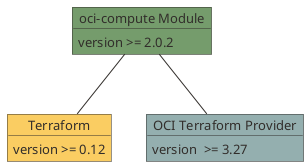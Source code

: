 @startuml

skinparam object {
    FontColor #312D2A
    BorderColor #312D2A
    ArrowColor 312D2A
    FontName "Oracle Sans"
    FontSize 15
}

skinparam objectAttribute {
    FontColor #312D2A
    BorderColor #312D2A
    FontName "menlo"
    FontSize 13
}

object "Terraform" as tf #FACD62 {
    version >= 0.12
}

object "OCI Terraform Provider" as tfprovider #94AFAF {
    version  >= 3.27
}

object "oci-compute Module" as tfmodule #759C6C {
    version >= 2.0.2
}

tfmodule -d- tfprovider
tfmodule -d- tf
@enduml
